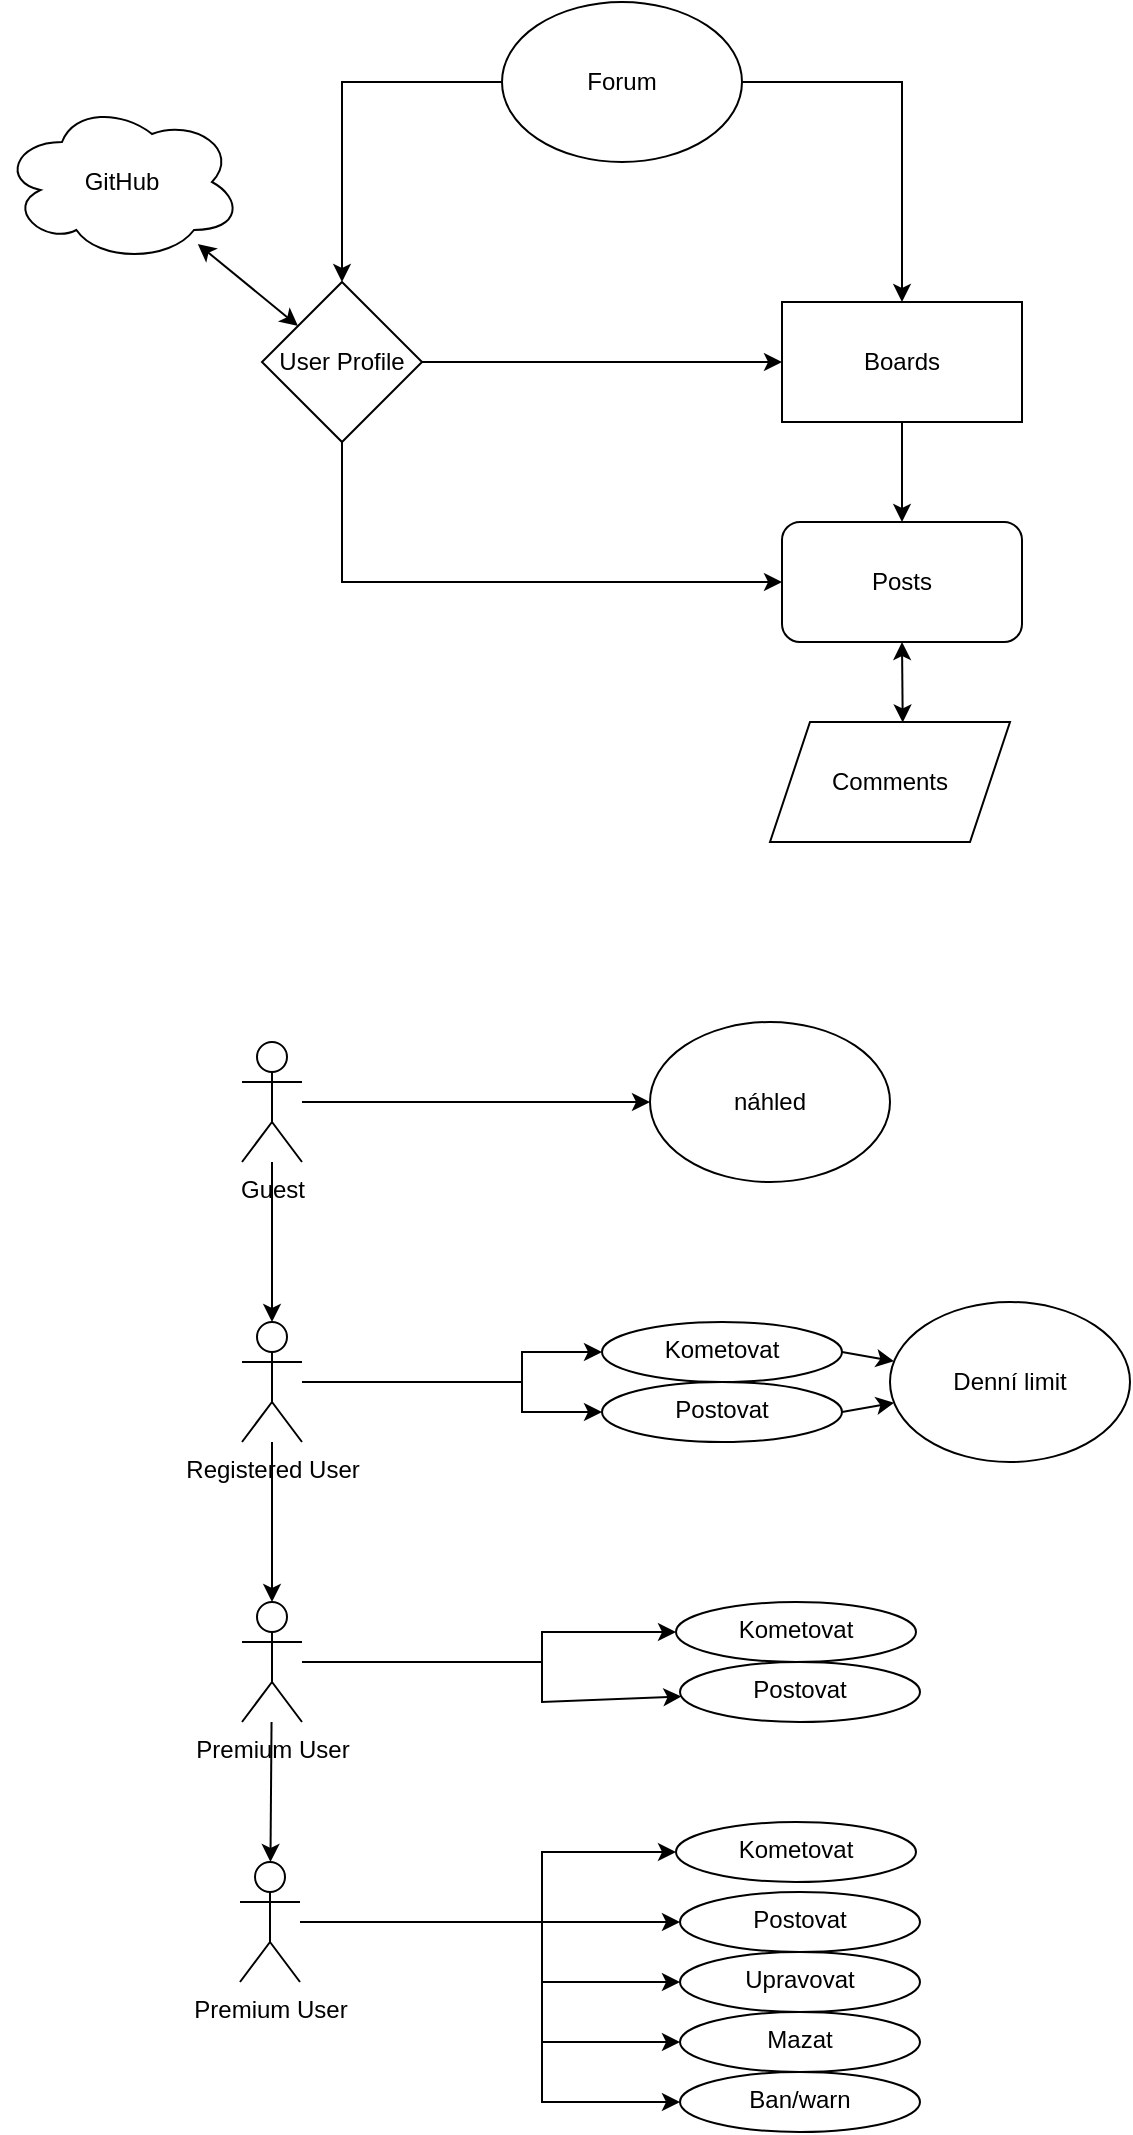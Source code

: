<mxfile version="20.6.0" type="github">
  <diagram id="B-GyxHuO2gFk_xQ3-BS0" name="Page-1">
    <mxGraphModel dx="1174" dy="672" grid="1" gridSize="10" guides="1" tooltips="1" connect="1" arrows="1" fold="1" page="1" pageScale="1" pageWidth="827" pageHeight="1169" math="0" shadow="0">
      <root>
        <mxCell id="0" />
        <mxCell id="1" parent="0" />
        <mxCell id="4lY4Kio69I_OR-ASVbmm-7" value="Forum" style="ellipse;whiteSpace=wrap;html=1;" parent="1" vertex="1">
          <mxGeometry x="280" y="40" width="120" height="80" as="geometry" />
        </mxCell>
        <mxCell id="4lY4Kio69I_OR-ASVbmm-17" value="" style="endArrow=classic;html=1;rounded=0;" parent="1" source="4lY4Kio69I_OR-ASVbmm-7" target="4lY4Kio69I_OR-ASVbmm-18" edge="1">
          <mxGeometry width="50" height="50" relative="1" as="geometry">
            <mxPoint x="280" y="310" as="sourcePoint" />
            <mxPoint x="196.071" y="190" as="targetPoint" />
            <Array as="points">
              <mxPoint x="200" y="80" />
            </Array>
          </mxGeometry>
        </mxCell>
        <mxCell id="4lY4Kio69I_OR-ASVbmm-18" value="User Profile" style="rhombus;whiteSpace=wrap;html=1;" parent="1" vertex="1">
          <mxGeometry x="160" y="180" width="80" height="80" as="geometry" />
        </mxCell>
        <mxCell id="4lY4Kio69I_OR-ASVbmm-20" value="" style="endArrow=classic;html=1;rounded=0;exitX=1;exitY=0.5;exitDx=0;exitDy=0;entryX=0;entryY=0.5;entryDx=0;entryDy=0;" parent="1" source="4lY4Kio69I_OR-ASVbmm-18" target="4lY4Kio69I_OR-ASVbmm-23" edge="1">
          <mxGeometry width="50" height="50" relative="1" as="geometry">
            <mxPoint x="130" y="370" as="sourcePoint" />
            <mxPoint x="280" y="300" as="targetPoint" />
            <Array as="points">
              <mxPoint x="280" y="220" />
            </Array>
          </mxGeometry>
        </mxCell>
        <mxCell id="4lY4Kio69I_OR-ASVbmm-23" value="Boards" style="rounded=0;whiteSpace=wrap;html=1;" parent="1" vertex="1">
          <mxGeometry x="420" y="190" width="120" height="60" as="geometry" />
        </mxCell>
        <mxCell id="4lY4Kio69I_OR-ASVbmm-24" value="Posts" style="rounded=1;whiteSpace=wrap;html=1;" parent="1" vertex="1">
          <mxGeometry x="420" y="300" width="120" height="60" as="geometry" />
        </mxCell>
        <mxCell id="4lY4Kio69I_OR-ASVbmm-25" value="" style="endArrow=classic;html=1;rounded=0;exitX=0.5;exitY=1;exitDx=0;exitDy=0;entryX=0.5;entryY=0;entryDx=0;entryDy=0;" parent="1" source="4lY4Kio69I_OR-ASVbmm-23" target="4lY4Kio69I_OR-ASVbmm-24" edge="1">
          <mxGeometry width="50" height="50" relative="1" as="geometry">
            <mxPoint x="620" y="170" as="sourcePoint" />
            <mxPoint x="670" y="120" as="targetPoint" />
          </mxGeometry>
        </mxCell>
        <mxCell id="4lY4Kio69I_OR-ASVbmm-26" value="" style="endArrow=classic;html=1;rounded=0;entryX=0.5;entryY=0;entryDx=0;entryDy=0;exitX=1;exitY=0.5;exitDx=0;exitDy=0;" parent="1" source="4lY4Kio69I_OR-ASVbmm-7" target="4lY4Kio69I_OR-ASVbmm-23" edge="1">
          <mxGeometry width="50" height="50" relative="1" as="geometry">
            <mxPoint x="500.0" y="80" as="sourcePoint" />
            <mxPoint x="670" y="120" as="targetPoint" />
            <Array as="points">
              <mxPoint x="480" y="80" />
            </Array>
          </mxGeometry>
        </mxCell>
        <mxCell id="4lY4Kio69I_OR-ASVbmm-30" value="Comments" style="shape=parallelogram;perimeter=parallelogramPerimeter;whiteSpace=wrap;html=1;fixedSize=1;" parent="1" vertex="1">
          <mxGeometry x="414" y="400" width="120" height="60" as="geometry" />
        </mxCell>
        <mxCell id="4lY4Kio69I_OR-ASVbmm-31" value="" style="endArrow=classic;startArrow=classic;html=1;rounded=0;exitX=0.553;exitY=0.004;exitDx=0;exitDy=0;entryX=0.5;entryY=1;entryDx=0;entryDy=0;exitPerimeter=0;" parent="1" source="4lY4Kio69I_OR-ASVbmm-30" target="4lY4Kio69I_OR-ASVbmm-24" edge="1">
          <mxGeometry width="50" height="50" relative="1" as="geometry">
            <mxPoint x="380" y="370" as="sourcePoint" />
            <mxPoint x="430" y="320" as="targetPoint" />
          </mxGeometry>
        </mxCell>
        <mxCell id="4lY4Kio69I_OR-ASVbmm-35" value="GitHub" style="ellipse;shape=cloud;whiteSpace=wrap;html=1;" parent="1" vertex="1">
          <mxGeometry x="30" y="90" width="120" height="80" as="geometry" />
        </mxCell>
        <mxCell id="4lY4Kio69I_OR-ASVbmm-37" value="" style="endArrow=classic;startArrow=classic;html=1;rounded=0;" parent="1" source="4lY4Kio69I_OR-ASVbmm-18" target="4lY4Kio69I_OR-ASVbmm-35" edge="1">
          <mxGeometry width="50" height="50" relative="1" as="geometry">
            <mxPoint x="200" y="220" as="sourcePoint" />
            <mxPoint x="380" y="270" as="targetPoint" />
          </mxGeometry>
        </mxCell>
        <mxCell id="w99t1GycE9zQLhxh5EwA-12" value="" style="edgeStyle=orthogonalEdgeStyle;rounded=0;orthogonalLoop=1;jettySize=auto;html=1;" parent="1" source="w99t1GycE9zQLhxh5EwA-1" target="w99t1GycE9zQLhxh5EwA-11" edge="1">
          <mxGeometry relative="1" as="geometry" />
        </mxCell>
        <mxCell id="w99t1GycE9zQLhxh5EwA-1" value="Guest" style="shape=umlActor;verticalLabelPosition=bottom;verticalAlign=top;html=1;outlineConnect=0;" parent="1" vertex="1">
          <mxGeometry x="150" y="560" width="30" height="60" as="geometry" />
        </mxCell>
        <mxCell id="w99t1GycE9zQLhxh5EwA-4" value="náhled" style="ellipse;whiteSpace=wrap;html=1;" parent="1" vertex="1">
          <mxGeometry x="354" y="550" width="120" height="80" as="geometry" />
        </mxCell>
        <mxCell id="w99t1GycE9zQLhxh5EwA-10" value="" style="endArrow=classic;html=1;rounded=0;" parent="1" source="w99t1GycE9zQLhxh5EwA-1" target="w99t1GycE9zQLhxh5EwA-4" edge="1">
          <mxGeometry width="50" height="50" relative="1" as="geometry">
            <mxPoint x="280" y="670" as="sourcePoint" />
            <mxPoint x="330" y="620" as="targetPoint" />
          </mxGeometry>
        </mxCell>
        <mxCell id="w99t1GycE9zQLhxh5EwA-14" value="" style="edgeStyle=orthogonalEdgeStyle;rounded=0;orthogonalLoop=1;jettySize=auto;html=1;" parent="1" source="w99t1GycE9zQLhxh5EwA-11" target="w99t1GycE9zQLhxh5EwA-13" edge="1">
          <mxGeometry relative="1" as="geometry" />
        </mxCell>
        <mxCell id="w99t1GycE9zQLhxh5EwA-16" value="" style="edgeStyle=orthogonalEdgeStyle;rounded=0;orthogonalLoop=1;jettySize=auto;html=1;entryX=0;entryY=0.5;entryDx=0;entryDy=0;" parent="1" source="w99t1GycE9zQLhxh5EwA-11" target="w99t1GycE9zQLhxh5EwA-15" edge="1">
          <mxGeometry relative="1" as="geometry">
            <Array as="points">
              <mxPoint x="165" y="730" />
              <mxPoint x="290" y="730" />
              <mxPoint x="290" y="685" />
            </Array>
          </mxGeometry>
        </mxCell>
        <mxCell id="w99t1GycE9zQLhxh5EwA-11" value="Registered User" style="shape=umlActor;verticalLabelPosition=bottom;verticalAlign=top;html=1;outlineConnect=0;" parent="1" vertex="1">
          <mxGeometry x="150" y="700" width="30" height="60" as="geometry" />
        </mxCell>
        <mxCell id="w99t1GycE9zQLhxh5EwA-13" value="Premium User" style="shape=umlActor;verticalLabelPosition=bottom;verticalAlign=top;html=1;outlineConnect=0;" parent="1" vertex="1">
          <mxGeometry x="150" y="840" width="30" height="60" as="geometry" />
        </mxCell>
        <mxCell id="w99t1GycE9zQLhxh5EwA-15" value="Kometovat" style="ellipse;whiteSpace=wrap;html=1;verticalAlign=top;" parent="1" vertex="1">
          <mxGeometry x="330" y="700" width="120" height="30" as="geometry" />
        </mxCell>
        <mxCell id="w99t1GycE9zQLhxh5EwA-21" value="Postovat" style="ellipse;whiteSpace=wrap;html=1;verticalAlign=top;" parent="1" vertex="1">
          <mxGeometry x="330" y="730" width="120" height="30" as="geometry" />
        </mxCell>
        <mxCell id="w99t1GycE9zQLhxh5EwA-22" value="" style="endArrow=classic;html=1;rounded=0;entryX=0;entryY=0.5;entryDx=0;entryDy=0;" parent="1" target="w99t1GycE9zQLhxh5EwA-21" edge="1">
          <mxGeometry width="50" height="50" relative="1" as="geometry">
            <mxPoint x="290" y="720" as="sourcePoint" />
            <mxPoint x="390" y="740" as="targetPoint" />
            <Array as="points">
              <mxPoint x="290" y="745" />
            </Array>
          </mxGeometry>
        </mxCell>
        <mxCell id="w99t1GycE9zQLhxh5EwA-24" value="" style="endArrow=classic;html=1;rounded=0;exitX=1;exitY=0.5;exitDx=0;exitDy=0;" parent="1" source="w99t1GycE9zQLhxh5EwA-21" target="w99t1GycE9zQLhxh5EwA-26" edge="1">
          <mxGeometry width="50" height="50" relative="1" as="geometry">
            <mxPoint x="340" y="880" as="sourcePoint" />
            <mxPoint x="640" y="780" as="targetPoint" />
            <Array as="points" />
          </mxGeometry>
        </mxCell>
        <mxCell id="w99t1GycE9zQLhxh5EwA-25" value="" style="endArrow=classic;html=1;rounded=0;exitX=1;exitY=0.5;exitDx=0;exitDy=0;startArrow=none;" parent="1" source="w99t1GycE9zQLhxh5EwA-15" target="w99t1GycE9zQLhxh5EwA-26" edge="1">
          <mxGeometry width="50" height="50" relative="1" as="geometry">
            <mxPoint x="340" y="880" as="sourcePoint" />
            <mxPoint x="640" y="780" as="targetPoint" />
            <Array as="points" />
          </mxGeometry>
        </mxCell>
        <mxCell id="w99t1GycE9zQLhxh5EwA-26" value="Denní limit" style="ellipse;whiteSpace=wrap;html=1;" parent="1" vertex="1">
          <mxGeometry x="474" y="690" width="120" height="80" as="geometry" />
        </mxCell>
        <mxCell id="w99t1GycE9zQLhxh5EwA-39" value="Kometovat" style="ellipse;whiteSpace=wrap;html=1;verticalAlign=top;" parent="1" vertex="1">
          <mxGeometry x="367" y="840" width="120" height="30" as="geometry" />
        </mxCell>
        <mxCell id="w99t1GycE9zQLhxh5EwA-42" value="Postovat" style="ellipse;whiteSpace=wrap;html=1;verticalAlign=top;" parent="1" vertex="1">
          <mxGeometry x="369" y="870" width="120" height="30" as="geometry" />
        </mxCell>
        <mxCell id="w99t1GycE9zQLhxh5EwA-43" value="" style="endArrow=classic;html=1;rounded=0;" parent="1" target="w99t1GycE9zQLhxh5EwA-42" edge="1">
          <mxGeometry width="50" height="50" relative="1" as="geometry">
            <mxPoint x="300" y="870" as="sourcePoint" />
            <mxPoint x="405" y="880" as="targetPoint" />
            <Array as="points">
              <mxPoint x="300" y="890" />
            </Array>
          </mxGeometry>
        </mxCell>
        <mxCell id="w99t1GycE9zQLhxh5EwA-48" value="" style="edgeStyle=orthogonalEdgeStyle;rounded=0;orthogonalLoop=1;jettySize=auto;html=1;" parent="1" edge="1" target="w99t1GycE9zQLhxh5EwA-39" source="w99t1GycE9zQLhxh5EwA-13">
          <mxGeometry relative="1" as="geometry">
            <mxPoint x="195" y="865" as="sourcePoint" />
            <mxPoint x="368" y="830" as="targetPoint" />
            <Array as="points">
              <mxPoint x="300" y="870" />
              <mxPoint x="300" y="855" />
            </Array>
          </mxGeometry>
        </mxCell>
        <mxCell id="w99t1GycE9zQLhxh5EwA-49" value="Premium User" style="shape=umlActor;verticalLabelPosition=bottom;verticalAlign=top;html=1;outlineConnect=0;" parent="1" vertex="1">
          <mxGeometry x="149" y="970" width="30" height="60" as="geometry" />
        </mxCell>
        <mxCell id="w99t1GycE9zQLhxh5EwA-52" value="Postovat" style="ellipse;whiteSpace=wrap;html=1;verticalAlign=top;" parent="1" vertex="1">
          <mxGeometry x="369" y="985" width="120" height="30" as="geometry" />
        </mxCell>
        <mxCell id="w99t1GycE9zQLhxh5EwA-53" value="" style="endArrow=classic;html=1;rounded=0;entryX=0;entryY=0.5;entryDx=0;entryDy=0;" parent="1" target="w99t1GycE9zQLhxh5EwA-52" edge="1">
          <mxGeometry width="50" height="50" relative="1" as="geometry">
            <mxPoint x="300" y="1000" as="sourcePoint" />
            <mxPoint x="404" y="1010" as="targetPoint" />
            <Array as="points" />
          </mxGeometry>
        </mxCell>
        <mxCell id="w99t1GycE9zQLhxh5EwA-54" value="" style="edgeStyle=orthogonalEdgeStyle;rounded=0;orthogonalLoop=1;jettySize=auto;html=1;entryX=0;entryY=0.5;entryDx=0;entryDy=0;" parent="1" target="w99t1GycE9zQLhxh5EwA-56" edge="1" source="w99t1GycE9zQLhxh5EwA-49">
          <mxGeometry relative="1" as="geometry">
            <mxPoint x="194" y="1000" as="sourcePoint" />
            <mxPoint x="367" y="960" as="targetPoint" />
            <Array as="points">
              <mxPoint x="300" y="1000" />
              <mxPoint x="300" y="965" />
            </Array>
          </mxGeometry>
        </mxCell>
        <mxCell id="w99t1GycE9zQLhxh5EwA-55" value="" style="endArrow=classic;html=1;rounded=0;" parent="1" source="w99t1GycE9zQLhxh5EwA-13" target="w99t1GycE9zQLhxh5EwA-49" edge="1">
          <mxGeometry width="50" height="50" relative="1" as="geometry">
            <mxPoint x="300" y="1030" as="sourcePoint" />
            <mxPoint x="350" y="980" as="targetPoint" />
          </mxGeometry>
        </mxCell>
        <mxCell id="w99t1GycE9zQLhxh5EwA-56" value="Kometovat" style="ellipse;whiteSpace=wrap;html=1;verticalAlign=top;" parent="1" vertex="1">
          <mxGeometry x="367" y="950" width="120" height="30" as="geometry" />
        </mxCell>
        <mxCell id="w99t1GycE9zQLhxh5EwA-57" value="Upravovat" style="ellipse;whiteSpace=wrap;html=1;verticalAlign=top;" parent="1" vertex="1">
          <mxGeometry x="369" y="1015" width="120" height="30" as="geometry" />
        </mxCell>
        <mxCell id="w99t1GycE9zQLhxh5EwA-58" value="Mazat" style="ellipse;whiteSpace=wrap;html=1;verticalAlign=top;" parent="1" vertex="1">
          <mxGeometry x="369" y="1045" width="120" height="30" as="geometry" />
        </mxCell>
        <mxCell id="w99t1GycE9zQLhxh5EwA-59" value="Ban/warn" style="ellipse;whiteSpace=wrap;html=1;verticalAlign=top;" parent="1" vertex="1">
          <mxGeometry x="369" y="1075" width="120" height="30" as="geometry" />
        </mxCell>
        <mxCell id="w99t1GycE9zQLhxh5EwA-61" value="" style="endArrow=classic;html=1;rounded=0;entryX=0;entryY=0.5;entryDx=0;entryDy=0;" parent="1" edge="1" target="w99t1GycE9zQLhxh5EwA-57">
          <mxGeometry width="50" height="50" relative="1" as="geometry">
            <mxPoint x="300" y="1000" as="sourcePoint" />
            <mxPoint x="368" y="1065.0" as="targetPoint" />
            <Array as="points">
              <mxPoint x="300" y="1030" />
            </Array>
          </mxGeometry>
        </mxCell>
        <mxCell id="w99t1GycE9zQLhxh5EwA-62" value="" style="endArrow=classic;html=1;rounded=0;entryX=0;entryY=0.5;entryDx=0;entryDy=0;" parent="1" edge="1" target="w99t1GycE9zQLhxh5EwA-58">
          <mxGeometry width="50" height="50" relative="1" as="geometry">
            <mxPoint x="300" y="1030" as="sourcePoint" />
            <mxPoint x="369" y="1095.0" as="targetPoint" />
            <Array as="points">
              <mxPoint x="300" y="1060" />
            </Array>
          </mxGeometry>
        </mxCell>
        <mxCell id="w99t1GycE9zQLhxh5EwA-63" value="" style="endArrow=classic;html=1;rounded=0;entryX=0;entryY=0.5;entryDx=0;entryDy=0;" parent="1" edge="1" target="w99t1GycE9zQLhxh5EwA-59">
          <mxGeometry width="50" height="50" relative="1" as="geometry">
            <mxPoint x="300" y="1060" as="sourcePoint" />
            <mxPoint x="369" y="1125.0" as="targetPoint" />
            <Array as="points">
              <mxPoint x="300" y="1090" />
            </Array>
          </mxGeometry>
        </mxCell>
        <mxCell id="gPd5nEiAW6UVoMIE71m4-2" value="" style="endArrow=classic;html=1;rounded=0;exitX=0.5;exitY=1;exitDx=0;exitDy=0;entryX=0;entryY=0.5;entryDx=0;entryDy=0;" edge="1" parent="1" source="4lY4Kio69I_OR-ASVbmm-18" target="4lY4Kio69I_OR-ASVbmm-24">
          <mxGeometry width="50" height="50" relative="1" as="geometry">
            <mxPoint x="250" y="230" as="sourcePoint" />
            <mxPoint x="430" y="230" as="targetPoint" />
            <Array as="points">
              <mxPoint x="200" y="330" />
            </Array>
          </mxGeometry>
        </mxCell>
      </root>
    </mxGraphModel>
  </diagram>
</mxfile>
